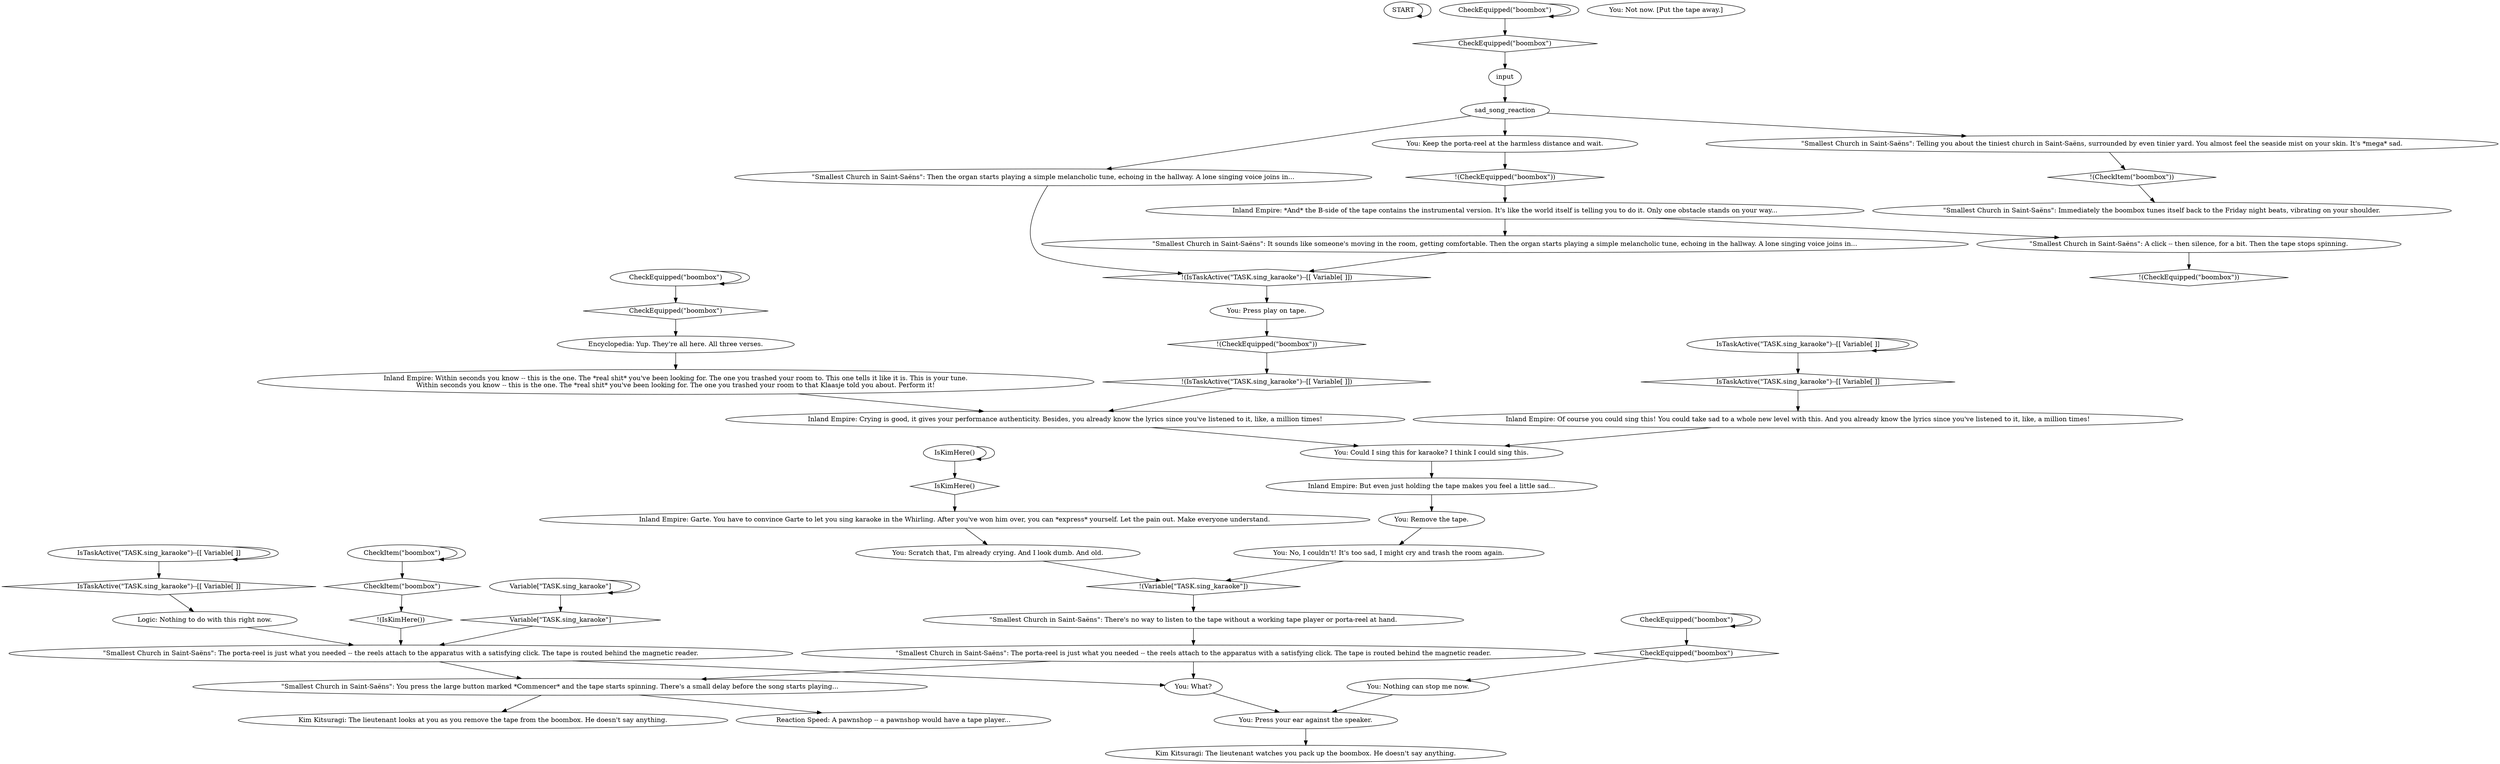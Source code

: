 # INVENTORY / SMALLEST CHURCH TAPE
# tape interactable in inventory; smallest church in saint-saens with all the dialogue necessary. item pickup in world.
# ==================================================
digraph G {
	  0 [label="START"];
	  1 [label="input"];
	  2 [label="Kim Kitsuragi: The lieutenant looks at you as you remove the tape from the boombox. He doesn't say anything."];
	  3 [label="You: Keep the porta-reel at the harmless distance and wait."];
	  4 [label="You: Scratch that, I'm already crying. And I look dumb. And old."];
	  5 [label="IsKimHere()"];
	  6 [label="IsKimHere()", shape=diamond];
	  7 [label="!(IsKimHere())", shape=diamond];
	  8 [label="CheckEquipped(\"boombox\")"];
	  9 [label="CheckEquipped(\"boombox\")", shape=diamond];
	  10 [label="!(CheckEquipped(\"boombox\"))", shape=diamond];
	  11 [label="\"Smallest Church in Saint-Saëns\": You press the large button marked *Commencer* and the tape starts spinning. There's a small delay before the song starts playing..."];
	  12 [label="You: Press play on tape."];
	  13 [label="Variable[\"TASK.sing_karaoke\"]"];
	  14 [label="Variable[\"TASK.sing_karaoke\"]", shape=diamond];
	  15 [label="!(Variable[\"TASK.sing_karaoke\"])", shape=diamond];
	  16 [label="Inland Empire: Crying is good, it gives your performance authenticity. Besides, you already know the lyrics since you've listened to it, like, a million times!"];
	  17 [label="\"Smallest Church in Saint-Saëns\": A click -- then silence, for a bit. Then the tape stops spinning."];
	  18 [label="You: Nothing can stop me now."];
	  19 [label="\"Smallest Church in Saint-Saëns\": The porta-reel is just what you needed -- the reels attach to the apparatus with a satisfying click. The tape is routed behind the magnetic reader."];
	  20 [label="CheckEquipped(\"boombox\")"];
	  21 [label="CheckEquipped(\"boombox\")", shape=diamond];
	  22 [label="!(CheckEquipped(\"boombox\"))", shape=diamond];
	  23 [label="IsTaskActive(\"TASK.sing_karaoke\")--[[ Variable[ ]]"];
	  24 [label="IsTaskActive(\"TASK.sing_karaoke\")--[[ Variable[ ]]", shape=diamond];
	  25 [label="!(IsTaskActive(\"TASK.sing_karaoke\")--[[ Variable[ ]])", shape=diamond];
	  26 [label="\"Smallest Church in Saint-Saëns\": Telling you about the tiniest church in Saint-Saëns, surrounded by even tinier yard. You almost feel the seaside mist on your skin. It's *mega* sad."];
	  27 [label="You: Could I sing this for karaoke? I think I could sing this."];
	  28 [label="Encyclopedia: Yup. They're all here. All three verses."];
	  29 [label="You: Remove the tape."];
	  30 [label="Reaction Speed: A pawnshop -- a pawnshop would have a tape player..."];
	  31 [label="You: Press your ear against the speaker."];
	  32 [label="Inland Empire: Garte. You have to convince Garte to let you sing karaoke in the Whirling. After you've won him over, you can *express* yourself. Let the pain out. Make everyone understand."];
	  33 [label="CheckEquipped(\"boombox\")"];
	  34 [label="CheckEquipped(\"boombox\")", shape=diamond];
	  35 [label="!(CheckEquipped(\"boombox\"))", shape=diamond];
	  36 [label="\"Smallest Church in Saint-Saëns\": Then the organ starts playing a simple melancholic tune, echoing in the hallway. A lone singing voice joins in..."];
	  37 [label="You: No, I couldn't! It's too sad, I might cry and trash the room again."];
	  38 [label="\"Smallest Church in Saint-Saëns\": Immediately the boombox tunes itself back to the Friday night beats, vibrating on your shoulder."];
	  39 [label="\"Smallest Church in Saint-Saëns\": There's no way to listen to the tape without a working tape player or porta-reel at hand."];
	  40 [label="Logic: Nothing to do with this right now."];
	  41 [label="sad_song_reaction"];
	  42 [label="CheckItem(\"boombox\")"];
	  43 [label="CheckItem(\"boombox\")", shape=diamond];
	  44 [label="!(CheckItem(\"boombox\"))", shape=diamond];
	  45 [label="IsTaskActive(\"TASK.sing_karaoke\")--[[ Variable[ ]]"];
	  46 [label="IsTaskActive(\"TASK.sing_karaoke\")--[[ Variable[ ]]", shape=diamond];
	  47 [label="!(IsTaskActive(\"TASK.sing_karaoke\")--[[ Variable[ ]])", shape=diamond];
	  48 [label="\"Smallest Church in Saint-Saëns\": The porta-reel is just what you needed -- the reels attach to the apparatus with a satisfying click. The tape is routed behind the magnetic reader."];
	  49 [label="Inland Empire: But even just holding the tape makes you feel a little sad..."];
	  50 [label="Inland Empire: Of course you could sing this! You could take sad to a whole new level with this. And you already know the lyrics since you've listened to it, like, a million times!"];
	  51 [label="Inland Empire: Within seconds you know -- this is the one. The *real shit* you've been looking for. The one you trashed your room to. This one tells it like it is. This is your tune.\nWithin seconds you know -- this is the one. The *real shit* you've been looking for. The one you trashed your room to that Klaasje told you about. Perform it!"];
	  52 [label="Inland Empire: *And* the B-side of the tape contains the instrumental version. It's like the world itself is telling you to do it. Only one obstacle stands on your way..."];
	  53 [label="Kim Kitsuragi: The lieutenant watches you pack up the boombox. He doesn't say anything."];
	  54 [label="\"Smallest Church in Saint-Saëns\": It sounds like someone's moving in the room, getting comfortable. Then the organ starts playing a simple melancholic tune, echoing in the hallway. A lone singing voice joins in..."];
	  55 [label="You: What?"];
	  56 [label="You: Not now. [Put the tape away.]"];
	  0 -> 0
	  1 -> 41
	  3 -> 35
	  4 -> 15
	  5 -> 5
	  5 -> 6
	  6 -> 32
	  7 -> 19
	  8 -> 8
	  8 -> 9
	  9 -> 18
	  10 -> 47
	  11 -> 2
	  11 -> 30
	  12 -> 10
	  13 -> 13
	  13 -> 14
	  14 -> 19
	  15 -> 39
	  16 -> 27
	  17 -> 22
	  18 -> 31
	  19 -> 11
	  19 -> 55
	  20 -> 20
	  20 -> 21
	  21 -> 28
	  23 -> 24
	  23 -> 23
	  24 -> 40
	  25 -> 12
	  26 -> 44
	  27 -> 49
	  28 -> 51
	  29 -> 37
	  31 -> 53
	  32 -> 4
	  33 -> 33
	  33 -> 34
	  34 -> 1
	  35 -> 52
	  36 -> 25
	  37 -> 15
	  39 -> 48
	  40 -> 19
	  41 -> 26
	  41 -> 3
	  41 -> 36
	  42 -> 42
	  42 -> 43
	  43 -> 7
	  44 -> 38
	  45 -> 45
	  45 -> 46
	  46 -> 50
	  47 -> 16
	  48 -> 11
	  48 -> 55
	  49 -> 29
	  50 -> 27
	  51 -> 16
	  52 -> 17
	  52 -> 54
	  54 -> 25
	  55 -> 31
}

